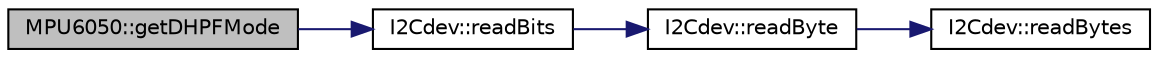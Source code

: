 digraph "MPU6050::getDHPFMode"
{
  edge [fontname="Helvetica",fontsize="10",labelfontname="Helvetica",labelfontsize="10"];
  node [fontname="Helvetica",fontsize="10",shape=record];
  rankdir="LR";
  Node61 [label="MPU6050::getDHPFMode",height=0.2,width=0.4,color="black", fillcolor="grey75", style="filled", fontcolor="black"];
  Node61 -> Node62 [color="midnightblue",fontsize="10",style="solid",fontname="Helvetica"];
  Node62 [label="I2Cdev::readBits",height=0.2,width=0.4,color="black", fillcolor="white", style="filled",URL="$class_i2_cdev.html#ab507de3d1a8f9e1528038ed2b2301d31",tooltip="Read multiple bits from an 8-bit device register. "];
  Node62 -> Node63 [color="midnightblue",fontsize="10",style="solid",fontname="Helvetica"];
  Node63 [label="I2Cdev::readByte",height=0.2,width=0.4,color="black", fillcolor="white", style="filled",URL="$class_i2_cdev.html#aef1db446b45660c6631fc780278ac366",tooltip="Read single byte from an 8-bit device register. "];
  Node63 -> Node64 [color="midnightblue",fontsize="10",style="solid",fontname="Helvetica"];
  Node64 [label="I2Cdev::readBytes",height=0.2,width=0.4,color="black", fillcolor="white", style="filled",URL="$class_i2_cdev.html#ae1eed9468ce4653e080bfd8481d2ac88",tooltip="Read multiple bytes from an 8-bit device register. "];
}
